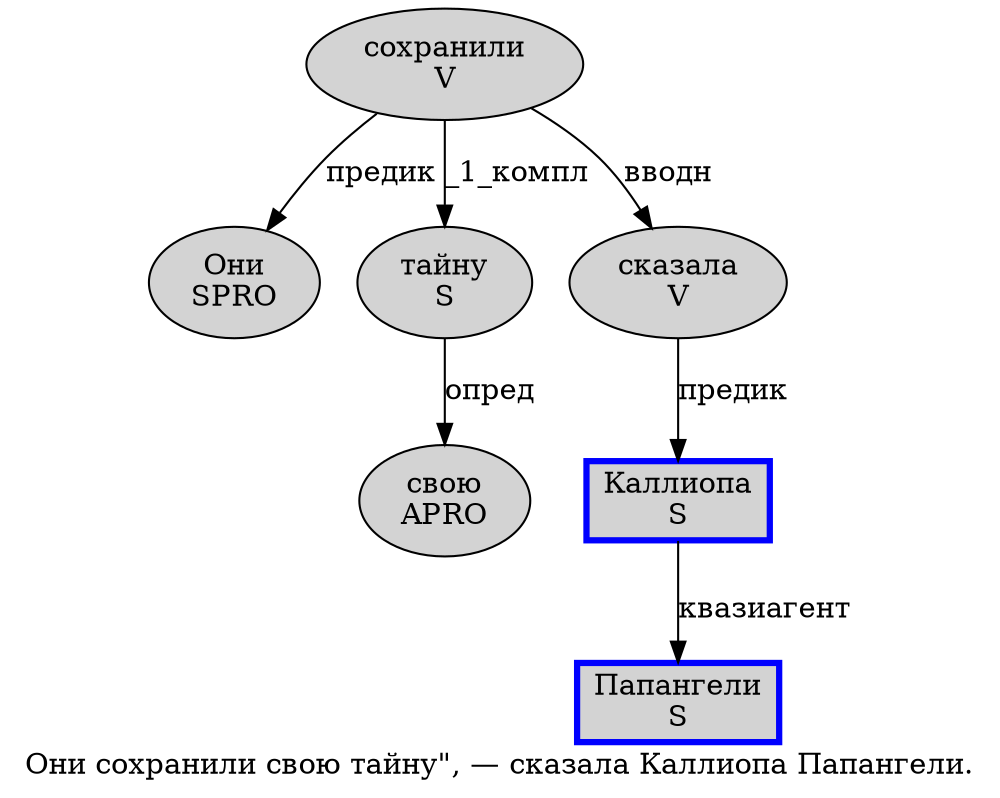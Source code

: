 digraph SENTENCE_1068 {
	graph [label="Они сохранили свою тайну\", — сказала Каллиопа Папангели."]
	node [style=filled]
		0 [label="Они
SPRO" color="" fillcolor=lightgray penwidth=1 shape=ellipse]
		1 [label="сохранили
V" color="" fillcolor=lightgray penwidth=1 shape=ellipse]
		2 [label="свою
APRO" color="" fillcolor=lightgray penwidth=1 shape=ellipse]
		3 [label="тайну
S" color="" fillcolor=lightgray penwidth=1 shape=ellipse]
		7 [label="сказала
V" color="" fillcolor=lightgray penwidth=1 shape=ellipse]
		8 [label="Каллиопа
S" color=blue fillcolor=lightgray penwidth=3 shape=box]
		9 [label="Папангели
S" color=blue fillcolor=lightgray penwidth=3 shape=box]
			7 -> 8 [label="предик"]
			8 -> 9 [label="квазиагент"]
			1 -> 0 [label="предик"]
			1 -> 3 [label="_1_компл"]
			1 -> 7 [label="вводн"]
			3 -> 2 [label="опред"]
}